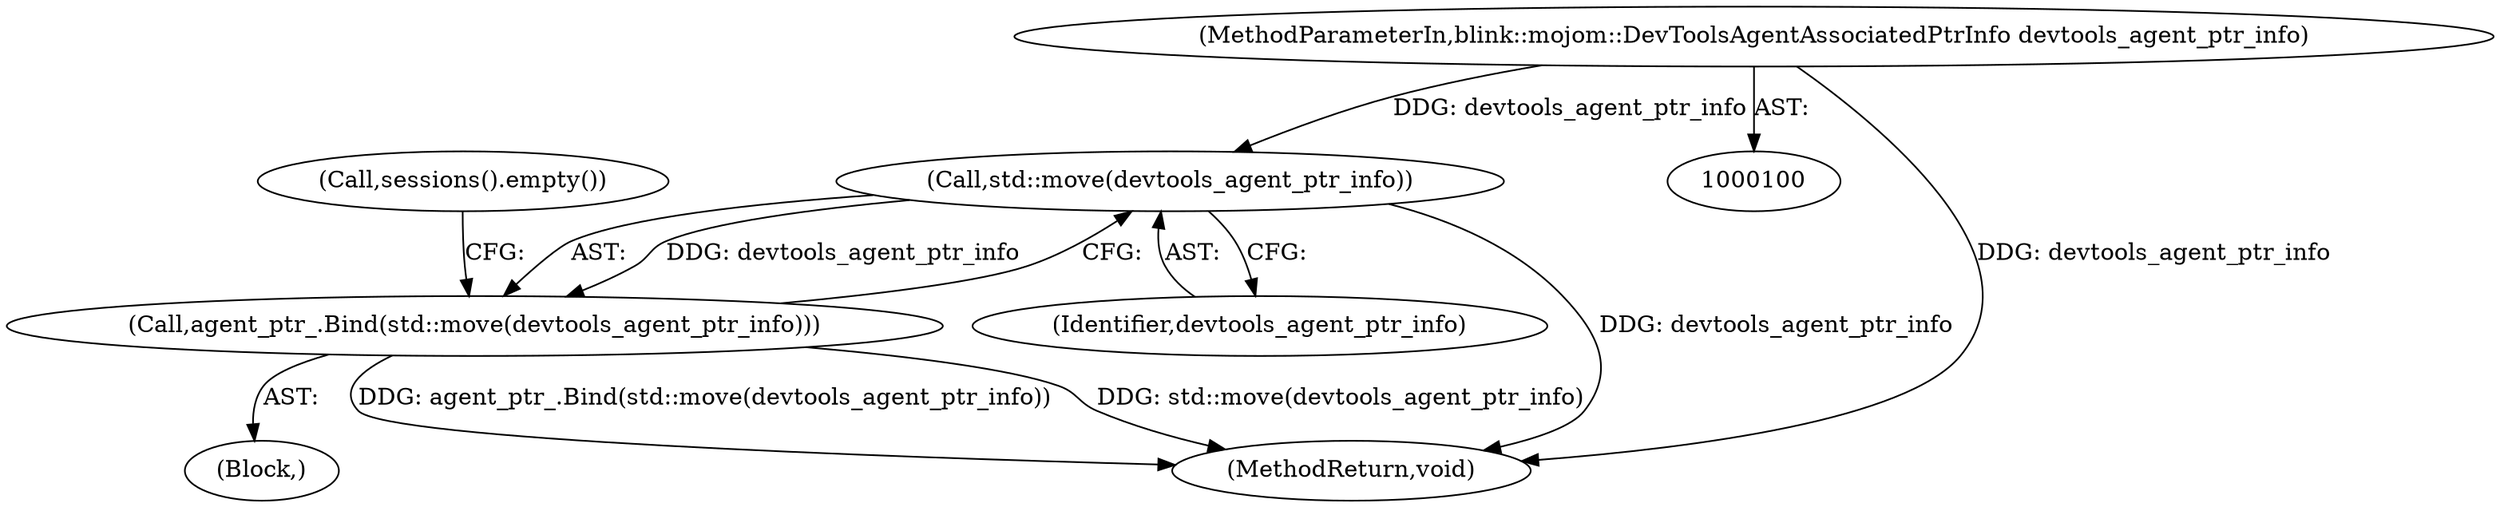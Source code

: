 digraph "0_Chrome_3c8e4852477d5b1e2da877808c998dc57db9460f_44@API" {
"1000110" [label="(Call,std::move(devtools_agent_ptr_info))"];
"1000101" [label="(MethodParameterIn,blink::mojom::DevToolsAgentAssociatedPtrInfo devtools_agent_ptr_info)"];
"1000109" [label="(Call,agent_ptr_.Bind(std::move(devtools_agent_ptr_info)))"];
"1000102" [label="(Block,)"];
"1000109" [label="(Call,agent_ptr_.Bind(std::move(devtools_agent_ptr_info)))"];
"1000132" [label="(MethodReturn,void)"];
"1000114" [label="(Call,sessions().empty())"];
"1000111" [label="(Identifier,devtools_agent_ptr_info)"];
"1000110" [label="(Call,std::move(devtools_agent_ptr_info))"];
"1000101" [label="(MethodParameterIn,blink::mojom::DevToolsAgentAssociatedPtrInfo devtools_agent_ptr_info)"];
"1000110" -> "1000109"  [label="AST: "];
"1000110" -> "1000111"  [label="CFG: "];
"1000111" -> "1000110"  [label="AST: "];
"1000109" -> "1000110"  [label="CFG: "];
"1000110" -> "1000132"  [label="DDG: devtools_agent_ptr_info"];
"1000110" -> "1000109"  [label="DDG: devtools_agent_ptr_info"];
"1000101" -> "1000110"  [label="DDG: devtools_agent_ptr_info"];
"1000101" -> "1000100"  [label="AST: "];
"1000101" -> "1000132"  [label="DDG: devtools_agent_ptr_info"];
"1000109" -> "1000102"  [label="AST: "];
"1000114" -> "1000109"  [label="CFG: "];
"1000109" -> "1000132"  [label="DDG: std::move(devtools_agent_ptr_info)"];
"1000109" -> "1000132"  [label="DDG: agent_ptr_.Bind(std::move(devtools_agent_ptr_info))"];
}
